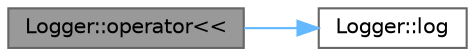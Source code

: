 digraph "Logger::operator&lt;&lt;"
{
 // LATEX_PDF_SIZE
  bgcolor="transparent";
  edge [fontname=Helvetica,fontsize=10,labelfontname=Helvetica,labelfontsize=10];
  node [fontname=Helvetica,fontsize=10,shape=box,height=0.2,width=0.4];
  rankdir="LR";
  Node1 [id="Node000001",label="Logger::operator\<\<",height=0.2,width=0.4,color="gray40", fillcolor="grey60", style="filled", fontcolor="black",tooltip="Overload the << operator to log integer values."];
  Node1 -> Node2 [id="edge1_Node000001_Node000002",color="steelblue1",style="solid",tooltip=" "];
  Node2 [id="Node000002",label="Logger::log",height=0.2,width=0.4,color="grey40", fillcolor="white", style="filled",URL="$classLogger.html#ad7719f8cff26d3d337153e65382d9d95",tooltip="Log a message with a specific log level."];
}
